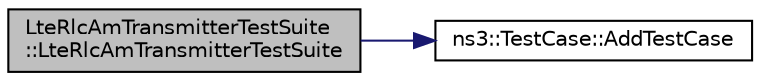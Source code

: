 digraph "LteRlcAmTransmitterTestSuite::LteRlcAmTransmitterTestSuite"
{
 // LATEX_PDF_SIZE
  edge [fontname="Helvetica",fontsize="10",labelfontname="Helvetica",labelfontsize="10"];
  node [fontname="Helvetica",fontsize="10",shape=record];
  rankdir="LR";
  Node1 [label="LteRlcAmTransmitterTestSuite\l::LteRlcAmTransmitterTestSuite",height=0.2,width=0.4,color="black", fillcolor="grey75", style="filled", fontcolor="black",tooltip="TestSuite 4.1.1 RLC AM: Only transmitter."];
  Node1 -> Node2 [color="midnightblue",fontsize="10",style="solid",fontname="Helvetica"];
  Node2 [label="ns3::TestCase::AddTestCase",height=0.2,width=0.4,color="black", fillcolor="white", style="filled",URL="$classns3_1_1_test_case.html#a3f6c576e7fef07c42f70c9cd81168e4c",tooltip="Add an individual child TestCase to this test suite."];
}
